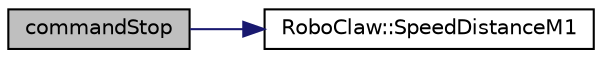digraph "commandStop"
{
 // LATEX_PDF_SIZE
  edge [fontname="Helvetica",fontsize="10",labelfontname="Helvetica",labelfontsize="10"];
  node [fontname="Helvetica",fontsize="10",shape=record];
  rankdir="LR";
  Node1 [label="commandStop",height=0.2,width=0.4,color="black", fillcolor="grey75", style="filled", fontcolor="black",tooltip=" "];
  Node1 -> Node2 [color="midnightblue",fontsize="10",style="solid",fontname="Helvetica"];
  Node2 [label="RoboClaw::SpeedDistanceM1",height=0.2,width=0.4,color="black", fillcolor="white", style="filled",URL="$class_robo_claw.html#aa4df4efb2e1a1b599e6a88748323f2aa",tooltip=" "];
}

